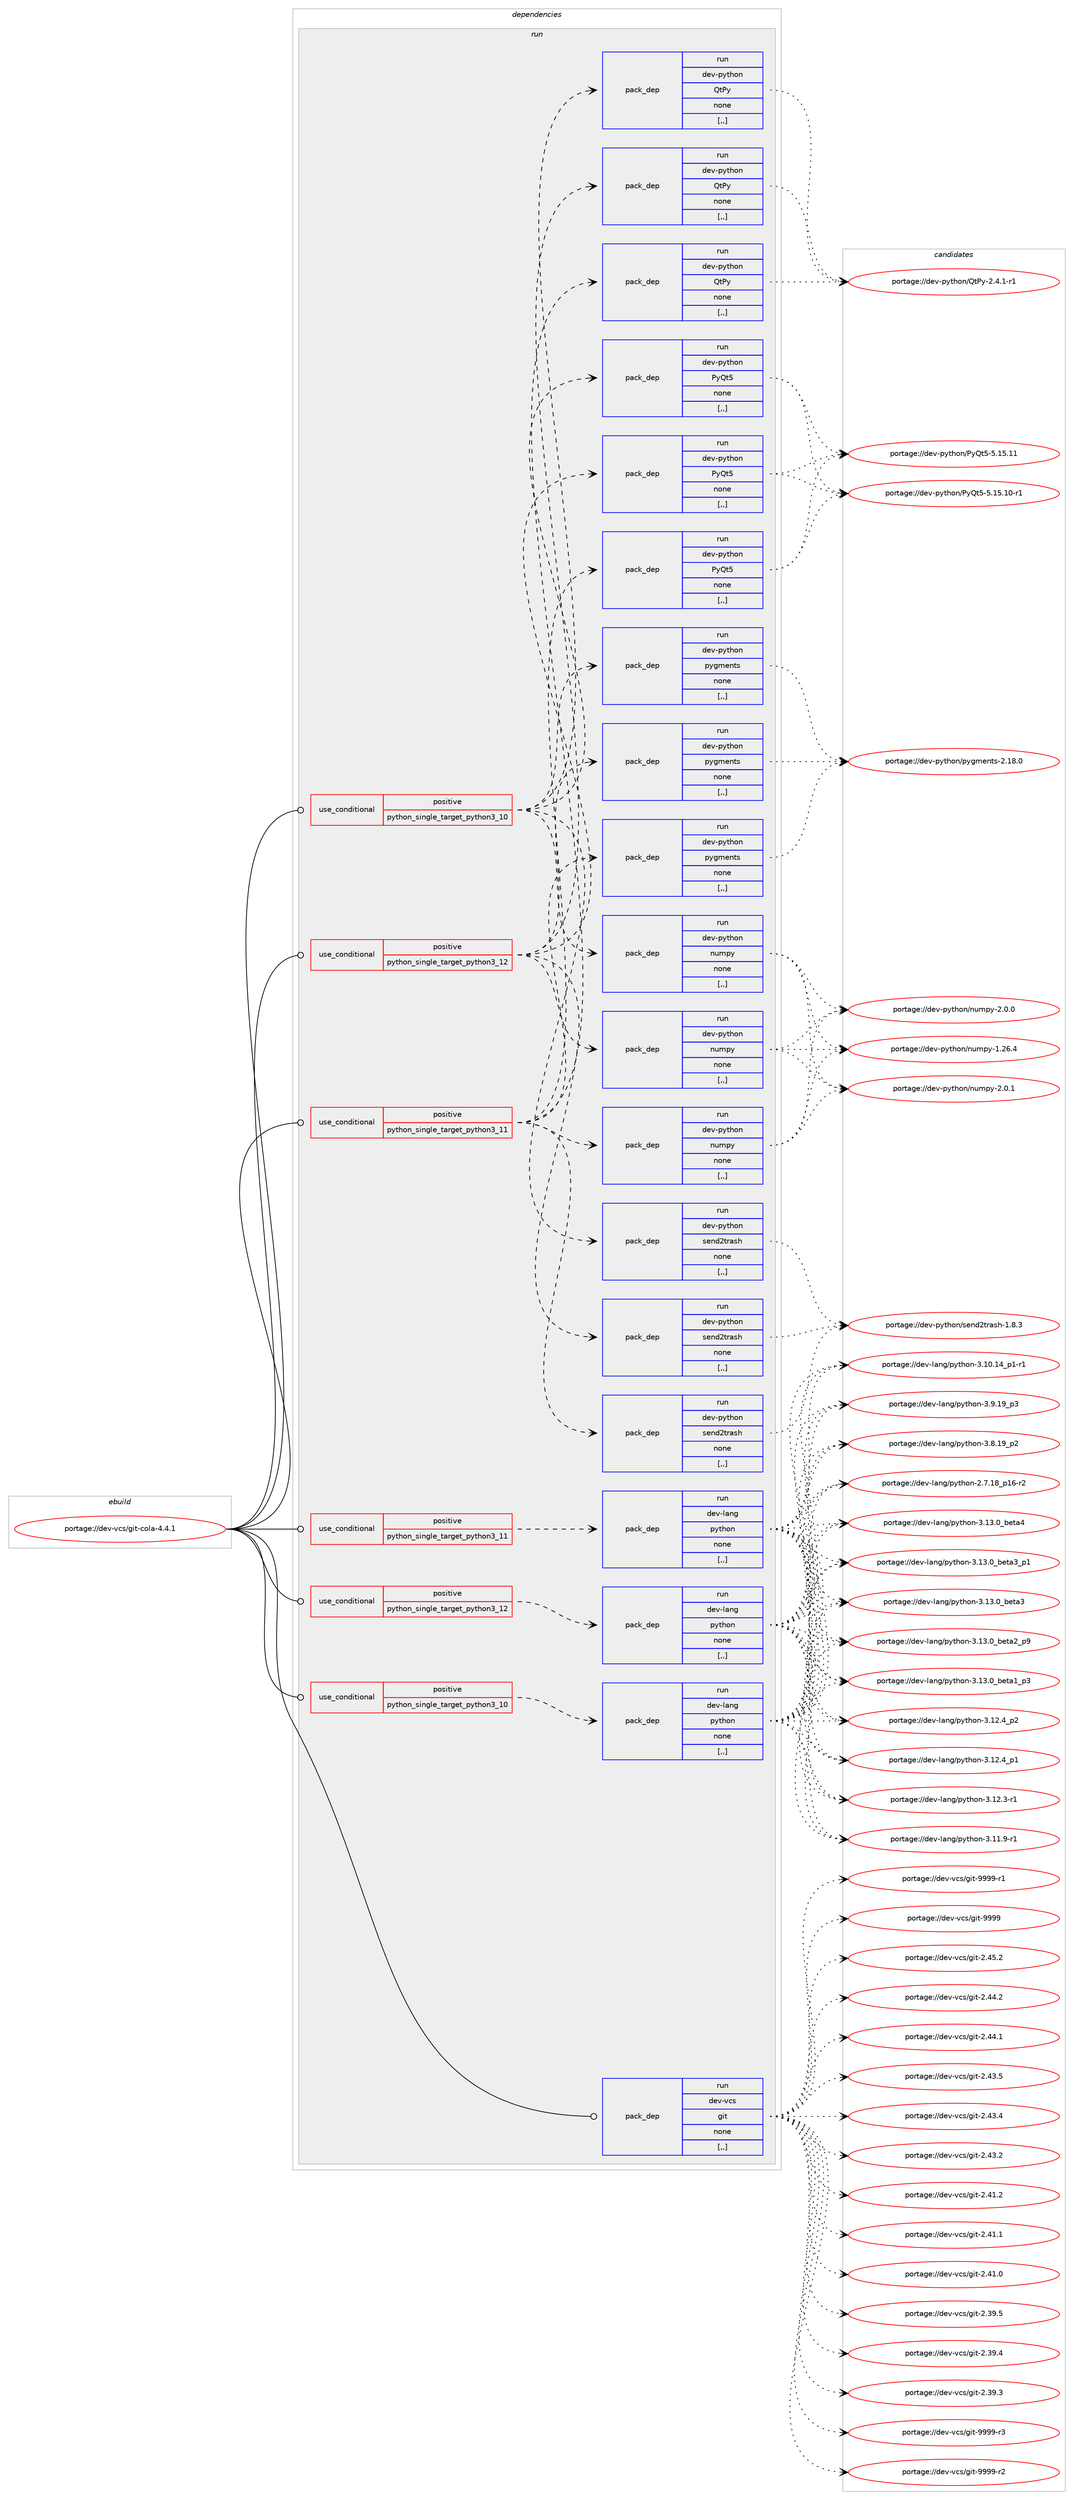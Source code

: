 digraph prolog {

# *************
# Graph options
# *************

newrank=true;
concentrate=true;
compound=true;
graph [rankdir=LR,fontname=Helvetica,fontsize=10,ranksep=1.5];#, ranksep=2.5, nodesep=0.2];
edge  [arrowhead=vee];
node  [fontname=Helvetica,fontsize=10];

# **********
# The ebuild
# **********

subgraph cluster_leftcol {
color=gray;
label=<<i>ebuild</i>>;
id [label="portage://dev-vcs/git-cola-4.4.1", color=red, width=4, href="../dev-vcs/git-cola-4.4.1.svg"];
}

# ****************
# The dependencies
# ****************

subgraph cluster_midcol {
color=gray;
label=<<i>dependencies</i>>;
subgraph cluster_compile {
fillcolor="#eeeeee";
style=filled;
label=<<i>compile</i>>;
}
subgraph cluster_compileandrun {
fillcolor="#eeeeee";
style=filled;
label=<<i>compile and run</i>>;
}
subgraph cluster_run {
fillcolor="#eeeeee";
style=filled;
label=<<i>run</i>>;
subgraph cond62455 {
dependency222089 [label=<<TABLE BORDER="0" CELLBORDER="1" CELLSPACING="0" CELLPADDING="4"><TR><TD ROWSPAN="3" CELLPADDING="10">use_conditional</TD></TR><TR><TD>positive</TD></TR><TR><TD>python_single_target_python3_10</TD></TR></TABLE>>, shape=none, color=red];
subgraph pack158172 {
dependency222090 [label=<<TABLE BORDER="0" CELLBORDER="1" CELLSPACING="0" CELLPADDING="4" WIDTH="220"><TR><TD ROWSPAN="6" CELLPADDING="30">pack_dep</TD></TR><TR><TD WIDTH="110">run</TD></TR><TR><TD>dev-lang</TD></TR><TR><TD>python</TD></TR><TR><TD>none</TD></TR><TR><TD>[,,]</TD></TR></TABLE>>, shape=none, color=blue];
}
dependency222089:e -> dependency222090:w [weight=20,style="dashed",arrowhead="vee"];
}
id:e -> dependency222089:w [weight=20,style="solid",arrowhead="odot"];
subgraph cond62456 {
dependency222091 [label=<<TABLE BORDER="0" CELLBORDER="1" CELLSPACING="0" CELLPADDING="4"><TR><TD ROWSPAN="3" CELLPADDING="10">use_conditional</TD></TR><TR><TD>positive</TD></TR><TR><TD>python_single_target_python3_10</TD></TR></TABLE>>, shape=none, color=red];
subgraph pack158173 {
dependency222092 [label=<<TABLE BORDER="0" CELLBORDER="1" CELLSPACING="0" CELLPADDING="4" WIDTH="220"><TR><TD ROWSPAN="6" CELLPADDING="30">pack_dep</TD></TR><TR><TD WIDTH="110">run</TD></TR><TR><TD>dev-python</TD></TR><TR><TD>numpy</TD></TR><TR><TD>none</TD></TR><TR><TD>[,,]</TD></TR></TABLE>>, shape=none, color=blue];
}
dependency222091:e -> dependency222092:w [weight=20,style="dashed",arrowhead="vee"];
subgraph pack158174 {
dependency222093 [label=<<TABLE BORDER="0" CELLBORDER="1" CELLSPACING="0" CELLPADDING="4" WIDTH="220"><TR><TD ROWSPAN="6" CELLPADDING="30">pack_dep</TD></TR><TR><TD WIDTH="110">run</TD></TR><TR><TD>dev-python</TD></TR><TR><TD>pygments</TD></TR><TR><TD>none</TD></TR><TR><TD>[,,]</TD></TR></TABLE>>, shape=none, color=blue];
}
dependency222091:e -> dependency222093:w [weight=20,style="dashed",arrowhead="vee"];
subgraph pack158175 {
dependency222094 [label=<<TABLE BORDER="0" CELLBORDER="1" CELLSPACING="0" CELLPADDING="4" WIDTH="220"><TR><TD ROWSPAN="6" CELLPADDING="30">pack_dep</TD></TR><TR><TD WIDTH="110">run</TD></TR><TR><TD>dev-python</TD></TR><TR><TD>PyQt5</TD></TR><TR><TD>none</TD></TR><TR><TD>[,,]</TD></TR></TABLE>>, shape=none, color=blue];
}
dependency222091:e -> dependency222094:w [weight=20,style="dashed",arrowhead="vee"];
subgraph pack158176 {
dependency222095 [label=<<TABLE BORDER="0" CELLBORDER="1" CELLSPACING="0" CELLPADDING="4" WIDTH="220"><TR><TD ROWSPAN="6" CELLPADDING="30">pack_dep</TD></TR><TR><TD WIDTH="110">run</TD></TR><TR><TD>dev-python</TD></TR><TR><TD>QtPy</TD></TR><TR><TD>none</TD></TR><TR><TD>[,,]</TD></TR></TABLE>>, shape=none, color=blue];
}
dependency222091:e -> dependency222095:w [weight=20,style="dashed",arrowhead="vee"];
subgraph pack158177 {
dependency222096 [label=<<TABLE BORDER="0" CELLBORDER="1" CELLSPACING="0" CELLPADDING="4" WIDTH="220"><TR><TD ROWSPAN="6" CELLPADDING="30">pack_dep</TD></TR><TR><TD WIDTH="110">run</TD></TR><TR><TD>dev-python</TD></TR><TR><TD>send2trash</TD></TR><TR><TD>none</TD></TR><TR><TD>[,,]</TD></TR></TABLE>>, shape=none, color=blue];
}
dependency222091:e -> dependency222096:w [weight=20,style="dashed",arrowhead="vee"];
}
id:e -> dependency222091:w [weight=20,style="solid",arrowhead="odot"];
subgraph cond62457 {
dependency222097 [label=<<TABLE BORDER="0" CELLBORDER="1" CELLSPACING="0" CELLPADDING="4"><TR><TD ROWSPAN="3" CELLPADDING="10">use_conditional</TD></TR><TR><TD>positive</TD></TR><TR><TD>python_single_target_python3_11</TD></TR></TABLE>>, shape=none, color=red];
subgraph pack158178 {
dependency222098 [label=<<TABLE BORDER="0" CELLBORDER="1" CELLSPACING="0" CELLPADDING="4" WIDTH="220"><TR><TD ROWSPAN="6" CELLPADDING="30">pack_dep</TD></TR><TR><TD WIDTH="110">run</TD></TR><TR><TD>dev-lang</TD></TR><TR><TD>python</TD></TR><TR><TD>none</TD></TR><TR><TD>[,,]</TD></TR></TABLE>>, shape=none, color=blue];
}
dependency222097:e -> dependency222098:w [weight=20,style="dashed",arrowhead="vee"];
}
id:e -> dependency222097:w [weight=20,style="solid",arrowhead="odot"];
subgraph cond62458 {
dependency222099 [label=<<TABLE BORDER="0" CELLBORDER="1" CELLSPACING="0" CELLPADDING="4"><TR><TD ROWSPAN="3" CELLPADDING="10">use_conditional</TD></TR><TR><TD>positive</TD></TR><TR><TD>python_single_target_python3_11</TD></TR></TABLE>>, shape=none, color=red];
subgraph pack158179 {
dependency222100 [label=<<TABLE BORDER="0" CELLBORDER="1" CELLSPACING="0" CELLPADDING="4" WIDTH="220"><TR><TD ROWSPAN="6" CELLPADDING="30">pack_dep</TD></TR><TR><TD WIDTH="110">run</TD></TR><TR><TD>dev-python</TD></TR><TR><TD>numpy</TD></TR><TR><TD>none</TD></TR><TR><TD>[,,]</TD></TR></TABLE>>, shape=none, color=blue];
}
dependency222099:e -> dependency222100:w [weight=20,style="dashed",arrowhead="vee"];
subgraph pack158180 {
dependency222101 [label=<<TABLE BORDER="0" CELLBORDER="1" CELLSPACING="0" CELLPADDING="4" WIDTH="220"><TR><TD ROWSPAN="6" CELLPADDING="30">pack_dep</TD></TR><TR><TD WIDTH="110">run</TD></TR><TR><TD>dev-python</TD></TR><TR><TD>pygments</TD></TR><TR><TD>none</TD></TR><TR><TD>[,,]</TD></TR></TABLE>>, shape=none, color=blue];
}
dependency222099:e -> dependency222101:w [weight=20,style="dashed",arrowhead="vee"];
subgraph pack158181 {
dependency222102 [label=<<TABLE BORDER="0" CELLBORDER="1" CELLSPACING="0" CELLPADDING="4" WIDTH="220"><TR><TD ROWSPAN="6" CELLPADDING="30">pack_dep</TD></TR><TR><TD WIDTH="110">run</TD></TR><TR><TD>dev-python</TD></TR><TR><TD>PyQt5</TD></TR><TR><TD>none</TD></TR><TR><TD>[,,]</TD></TR></TABLE>>, shape=none, color=blue];
}
dependency222099:e -> dependency222102:w [weight=20,style="dashed",arrowhead="vee"];
subgraph pack158182 {
dependency222103 [label=<<TABLE BORDER="0" CELLBORDER="1" CELLSPACING="0" CELLPADDING="4" WIDTH="220"><TR><TD ROWSPAN="6" CELLPADDING="30">pack_dep</TD></TR><TR><TD WIDTH="110">run</TD></TR><TR><TD>dev-python</TD></TR><TR><TD>QtPy</TD></TR><TR><TD>none</TD></TR><TR><TD>[,,]</TD></TR></TABLE>>, shape=none, color=blue];
}
dependency222099:e -> dependency222103:w [weight=20,style="dashed",arrowhead="vee"];
subgraph pack158183 {
dependency222104 [label=<<TABLE BORDER="0" CELLBORDER="1" CELLSPACING="0" CELLPADDING="4" WIDTH="220"><TR><TD ROWSPAN="6" CELLPADDING="30">pack_dep</TD></TR><TR><TD WIDTH="110">run</TD></TR><TR><TD>dev-python</TD></TR><TR><TD>send2trash</TD></TR><TR><TD>none</TD></TR><TR><TD>[,,]</TD></TR></TABLE>>, shape=none, color=blue];
}
dependency222099:e -> dependency222104:w [weight=20,style="dashed",arrowhead="vee"];
}
id:e -> dependency222099:w [weight=20,style="solid",arrowhead="odot"];
subgraph cond62459 {
dependency222105 [label=<<TABLE BORDER="0" CELLBORDER="1" CELLSPACING="0" CELLPADDING="4"><TR><TD ROWSPAN="3" CELLPADDING="10">use_conditional</TD></TR><TR><TD>positive</TD></TR><TR><TD>python_single_target_python3_12</TD></TR></TABLE>>, shape=none, color=red];
subgraph pack158184 {
dependency222106 [label=<<TABLE BORDER="0" CELLBORDER="1" CELLSPACING="0" CELLPADDING="4" WIDTH="220"><TR><TD ROWSPAN="6" CELLPADDING="30">pack_dep</TD></TR><TR><TD WIDTH="110">run</TD></TR><TR><TD>dev-lang</TD></TR><TR><TD>python</TD></TR><TR><TD>none</TD></TR><TR><TD>[,,]</TD></TR></TABLE>>, shape=none, color=blue];
}
dependency222105:e -> dependency222106:w [weight=20,style="dashed",arrowhead="vee"];
}
id:e -> dependency222105:w [weight=20,style="solid",arrowhead="odot"];
subgraph cond62460 {
dependency222107 [label=<<TABLE BORDER="0" CELLBORDER="1" CELLSPACING="0" CELLPADDING="4"><TR><TD ROWSPAN="3" CELLPADDING="10">use_conditional</TD></TR><TR><TD>positive</TD></TR><TR><TD>python_single_target_python3_12</TD></TR></TABLE>>, shape=none, color=red];
subgraph pack158185 {
dependency222108 [label=<<TABLE BORDER="0" CELLBORDER="1" CELLSPACING="0" CELLPADDING="4" WIDTH="220"><TR><TD ROWSPAN="6" CELLPADDING="30">pack_dep</TD></TR><TR><TD WIDTH="110">run</TD></TR><TR><TD>dev-python</TD></TR><TR><TD>numpy</TD></TR><TR><TD>none</TD></TR><TR><TD>[,,]</TD></TR></TABLE>>, shape=none, color=blue];
}
dependency222107:e -> dependency222108:w [weight=20,style="dashed",arrowhead="vee"];
subgraph pack158186 {
dependency222109 [label=<<TABLE BORDER="0" CELLBORDER="1" CELLSPACING="0" CELLPADDING="4" WIDTH="220"><TR><TD ROWSPAN="6" CELLPADDING="30">pack_dep</TD></TR><TR><TD WIDTH="110">run</TD></TR><TR><TD>dev-python</TD></TR><TR><TD>pygments</TD></TR><TR><TD>none</TD></TR><TR><TD>[,,]</TD></TR></TABLE>>, shape=none, color=blue];
}
dependency222107:e -> dependency222109:w [weight=20,style="dashed",arrowhead="vee"];
subgraph pack158187 {
dependency222110 [label=<<TABLE BORDER="0" CELLBORDER="1" CELLSPACING="0" CELLPADDING="4" WIDTH="220"><TR><TD ROWSPAN="6" CELLPADDING="30">pack_dep</TD></TR><TR><TD WIDTH="110">run</TD></TR><TR><TD>dev-python</TD></TR><TR><TD>PyQt5</TD></TR><TR><TD>none</TD></TR><TR><TD>[,,]</TD></TR></TABLE>>, shape=none, color=blue];
}
dependency222107:e -> dependency222110:w [weight=20,style="dashed",arrowhead="vee"];
subgraph pack158188 {
dependency222111 [label=<<TABLE BORDER="0" CELLBORDER="1" CELLSPACING="0" CELLPADDING="4" WIDTH="220"><TR><TD ROWSPAN="6" CELLPADDING="30">pack_dep</TD></TR><TR><TD WIDTH="110">run</TD></TR><TR><TD>dev-python</TD></TR><TR><TD>QtPy</TD></TR><TR><TD>none</TD></TR><TR><TD>[,,]</TD></TR></TABLE>>, shape=none, color=blue];
}
dependency222107:e -> dependency222111:w [weight=20,style="dashed",arrowhead="vee"];
subgraph pack158189 {
dependency222112 [label=<<TABLE BORDER="0" CELLBORDER="1" CELLSPACING="0" CELLPADDING="4" WIDTH="220"><TR><TD ROWSPAN="6" CELLPADDING="30">pack_dep</TD></TR><TR><TD WIDTH="110">run</TD></TR><TR><TD>dev-python</TD></TR><TR><TD>send2trash</TD></TR><TR><TD>none</TD></TR><TR><TD>[,,]</TD></TR></TABLE>>, shape=none, color=blue];
}
dependency222107:e -> dependency222112:w [weight=20,style="dashed",arrowhead="vee"];
}
id:e -> dependency222107:w [weight=20,style="solid",arrowhead="odot"];
subgraph pack158190 {
dependency222113 [label=<<TABLE BORDER="0" CELLBORDER="1" CELLSPACING="0" CELLPADDING="4" WIDTH="220"><TR><TD ROWSPAN="6" CELLPADDING="30">pack_dep</TD></TR><TR><TD WIDTH="110">run</TD></TR><TR><TD>dev-vcs</TD></TR><TR><TD>git</TD></TR><TR><TD>none</TD></TR><TR><TD>[,,]</TD></TR></TABLE>>, shape=none, color=blue];
}
id:e -> dependency222113:w [weight=20,style="solid",arrowhead="odot"];
}
}

# **************
# The candidates
# **************

subgraph cluster_choices {
rank=same;
color=gray;
label=<<i>candidates</i>>;

subgraph choice158172 {
color=black;
nodesep=1;
choice1001011184510897110103471121211161041111104551464951464895981011169752 [label="portage://dev-lang/python-3.13.0_beta4", color=red, width=4,href="../dev-lang/python-3.13.0_beta4.svg"];
choice10010111845108971101034711212111610411111045514649514648959810111697519511249 [label="portage://dev-lang/python-3.13.0_beta3_p1", color=red, width=4,href="../dev-lang/python-3.13.0_beta3_p1.svg"];
choice1001011184510897110103471121211161041111104551464951464895981011169751 [label="portage://dev-lang/python-3.13.0_beta3", color=red, width=4,href="../dev-lang/python-3.13.0_beta3.svg"];
choice10010111845108971101034711212111610411111045514649514648959810111697509511257 [label="portage://dev-lang/python-3.13.0_beta2_p9", color=red, width=4,href="../dev-lang/python-3.13.0_beta2_p9.svg"];
choice10010111845108971101034711212111610411111045514649514648959810111697499511251 [label="portage://dev-lang/python-3.13.0_beta1_p3", color=red, width=4,href="../dev-lang/python-3.13.0_beta1_p3.svg"];
choice100101118451089711010347112121116104111110455146495046529511250 [label="portage://dev-lang/python-3.12.4_p2", color=red, width=4,href="../dev-lang/python-3.12.4_p2.svg"];
choice100101118451089711010347112121116104111110455146495046529511249 [label="portage://dev-lang/python-3.12.4_p1", color=red, width=4,href="../dev-lang/python-3.12.4_p1.svg"];
choice100101118451089711010347112121116104111110455146495046514511449 [label="portage://dev-lang/python-3.12.3-r1", color=red, width=4,href="../dev-lang/python-3.12.3-r1.svg"];
choice100101118451089711010347112121116104111110455146494946574511449 [label="portage://dev-lang/python-3.11.9-r1", color=red, width=4,href="../dev-lang/python-3.11.9-r1.svg"];
choice100101118451089711010347112121116104111110455146494846495295112494511449 [label="portage://dev-lang/python-3.10.14_p1-r1", color=red, width=4,href="../dev-lang/python-3.10.14_p1-r1.svg"];
choice100101118451089711010347112121116104111110455146574649579511251 [label="portage://dev-lang/python-3.9.19_p3", color=red, width=4,href="../dev-lang/python-3.9.19_p3.svg"];
choice100101118451089711010347112121116104111110455146564649579511250 [label="portage://dev-lang/python-3.8.19_p2", color=red, width=4,href="../dev-lang/python-3.8.19_p2.svg"];
choice100101118451089711010347112121116104111110455046554649569511249544511450 [label="portage://dev-lang/python-2.7.18_p16-r2", color=red, width=4,href="../dev-lang/python-2.7.18_p16-r2.svg"];
dependency222090:e -> choice1001011184510897110103471121211161041111104551464951464895981011169752:w [style=dotted,weight="100"];
dependency222090:e -> choice10010111845108971101034711212111610411111045514649514648959810111697519511249:w [style=dotted,weight="100"];
dependency222090:e -> choice1001011184510897110103471121211161041111104551464951464895981011169751:w [style=dotted,weight="100"];
dependency222090:e -> choice10010111845108971101034711212111610411111045514649514648959810111697509511257:w [style=dotted,weight="100"];
dependency222090:e -> choice10010111845108971101034711212111610411111045514649514648959810111697499511251:w [style=dotted,weight="100"];
dependency222090:e -> choice100101118451089711010347112121116104111110455146495046529511250:w [style=dotted,weight="100"];
dependency222090:e -> choice100101118451089711010347112121116104111110455146495046529511249:w [style=dotted,weight="100"];
dependency222090:e -> choice100101118451089711010347112121116104111110455146495046514511449:w [style=dotted,weight="100"];
dependency222090:e -> choice100101118451089711010347112121116104111110455146494946574511449:w [style=dotted,weight="100"];
dependency222090:e -> choice100101118451089711010347112121116104111110455146494846495295112494511449:w [style=dotted,weight="100"];
dependency222090:e -> choice100101118451089711010347112121116104111110455146574649579511251:w [style=dotted,weight="100"];
dependency222090:e -> choice100101118451089711010347112121116104111110455146564649579511250:w [style=dotted,weight="100"];
dependency222090:e -> choice100101118451089711010347112121116104111110455046554649569511249544511450:w [style=dotted,weight="100"];
}
subgraph choice158173 {
color=black;
nodesep=1;
choice1001011184511212111610411111047110117109112121455046484649 [label="portage://dev-python/numpy-2.0.1", color=red, width=4,href="../dev-python/numpy-2.0.1.svg"];
choice1001011184511212111610411111047110117109112121455046484648 [label="portage://dev-python/numpy-2.0.0", color=red, width=4,href="../dev-python/numpy-2.0.0.svg"];
choice100101118451121211161041111104711011710911212145494650544652 [label="portage://dev-python/numpy-1.26.4", color=red, width=4,href="../dev-python/numpy-1.26.4.svg"];
dependency222092:e -> choice1001011184511212111610411111047110117109112121455046484649:w [style=dotted,weight="100"];
dependency222092:e -> choice1001011184511212111610411111047110117109112121455046484648:w [style=dotted,weight="100"];
dependency222092:e -> choice100101118451121211161041111104711011710911212145494650544652:w [style=dotted,weight="100"];
}
subgraph choice158174 {
color=black;
nodesep=1;
choice100101118451121211161041111104711212110310910111011611545504649564648 [label="portage://dev-python/pygments-2.18.0", color=red, width=4,href="../dev-python/pygments-2.18.0.svg"];
dependency222093:e -> choice100101118451121211161041111104711212110310910111011611545504649564648:w [style=dotted,weight="100"];
}
subgraph choice158175 {
color=black;
nodesep=1;
choice10010111845112121116104111110478012181116534553464953464949 [label="portage://dev-python/PyQt5-5.15.11", color=red, width=4,href="../dev-python/PyQt5-5.15.11.svg"];
choice100101118451121211161041111104780121811165345534649534649484511449 [label="portage://dev-python/PyQt5-5.15.10-r1", color=red, width=4,href="../dev-python/PyQt5-5.15.10-r1.svg"];
dependency222094:e -> choice10010111845112121116104111110478012181116534553464953464949:w [style=dotted,weight="100"];
dependency222094:e -> choice100101118451121211161041111104780121811165345534649534649484511449:w [style=dotted,weight="100"];
}
subgraph choice158176 {
color=black;
nodesep=1;
choice100101118451121211161041111104781116801214550465246494511449 [label="portage://dev-python/QtPy-2.4.1-r1", color=red, width=4,href="../dev-python/QtPy-2.4.1-r1.svg"];
dependency222095:e -> choice100101118451121211161041111104781116801214550465246494511449:w [style=dotted,weight="100"];
}
subgraph choice158177 {
color=black;
nodesep=1;
choice10010111845112121116104111110471151011101005011611497115104454946564651 [label="portage://dev-python/send2trash-1.8.3", color=red, width=4,href="../dev-python/send2trash-1.8.3.svg"];
dependency222096:e -> choice10010111845112121116104111110471151011101005011611497115104454946564651:w [style=dotted,weight="100"];
}
subgraph choice158178 {
color=black;
nodesep=1;
choice1001011184510897110103471121211161041111104551464951464895981011169752 [label="portage://dev-lang/python-3.13.0_beta4", color=red, width=4,href="../dev-lang/python-3.13.0_beta4.svg"];
choice10010111845108971101034711212111610411111045514649514648959810111697519511249 [label="portage://dev-lang/python-3.13.0_beta3_p1", color=red, width=4,href="../dev-lang/python-3.13.0_beta3_p1.svg"];
choice1001011184510897110103471121211161041111104551464951464895981011169751 [label="portage://dev-lang/python-3.13.0_beta3", color=red, width=4,href="../dev-lang/python-3.13.0_beta3.svg"];
choice10010111845108971101034711212111610411111045514649514648959810111697509511257 [label="portage://dev-lang/python-3.13.0_beta2_p9", color=red, width=4,href="../dev-lang/python-3.13.0_beta2_p9.svg"];
choice10010111845108971101034711212111610411111045514649514648959810111697499511251 [label="portage://dev-lang/python-3.13.0_beta1_p3", color=red, width=4,href="../dev-lang/python-3.13.0_beta1_p3.svg"];
choice100101118451089711010347112121116104111110455146495046529511250 [label="portage://dev-lang/python-3.12.4_p2", color=red, width=4,href="../dev-lang/python-3.12.4_p2.svg"];
choice100101118451089711010347112121116104111110455146495046529511249 [label="portage://dev-lang/python-3.12.4_p1", color=red, width=4,href="../dev-lang/python-3.12.4_p1.svg"];
choice100101118451089711010347112121116104111110455146495046514511449 [label="portage://dev-lang/python-3.12.3-r1", color=red, width=4,href="../dev-lang/python-3.12.3-r1.svg"];
choice100101118451089711010347112121116104111110455146494946574511449 [label="portage://dev-lang/python-3.11.9-r1", color=red, width=4,href="../dev-lang/python-3.11.9-r1.svg"];
choice100101118451089711010347112121116104111110455146494846495295112494511449 [label="portage://dev-lang/python-3.10.14_p1-r1", color=red, width=4,href="../dev-lang/python-3.10.14_p1-r1.svg"];
choice100101118451089711010347112121116104111110455146574649579511251 [label="portage://dev-lang/python-3.9.19_p3", color=red, width=4,href="../dev-lang/python-3.9.19_p3.svg"];
choice100101118451089711010347112121116104111110455146564649579511250 [label="portage://dev-lang/python-3.8.19_p2", color=red, width=4,href="../dev-lang/python-3.8.19_p2.svg"];
choice100101118451089711010347112121116104111110455046554649569511249544511450 [label="portage://dev-lang/python-2.7.18_p16-r2", color=red, width=4,href="../dev-lang/python-2.7.18_p16-r2.svg"];
dependency222098:e -> choice1001011184510897110103471121211161041111104551464951464895981011169752:w [style=dotted,weight="100"];
dependency222098:e -> choice10010111845108971101034711212111610411111045514649514648959810111697519511249:w [style=dotted,weight="100"];
dependency222098:e -> choice1001011184510897110103471121211161041111104551464951464895981011169751:w [style=dotted,weight="100"];
dependency222098:e -> choice10010111845108971101034711212111610411111045514649514648959810111697509511257:w [style=dotted,weight="100"];
dependency222098:e -> choice10010111845108971101034711212111610411111045514649514648959810111697499511251:w [style=dotted,weight="100"];
dependency222098:e -> choice100101118451089711010347112121116104111110455146495046529511250:w [style=dotted,weight="100"];
dependency222098:e -> choice100101118451089711010347112121116104111110455146495046529511249:w [style=dotted,weight="100"];
dependency222098:e -> choice100101118451089711010347112121116104111110455146495046514511449:w [style=dotted,weight="100"];
dependency222098:e -> choice100101118451089711010347112121116104111110455146494946574511449:w [style=dotted,weight="100"];
dependency222098:e -> choice100101118451089711010347112121116104111110455146494846495295112494511449:w [style=dotted,weight="100"];
dependency222098:e -> choice100101118451089711010347112121116104111110455146574649579511251:w [style=dotted,weight="100"];
dependency222098:e -> choice100101118451089711010347112121116104111110455146564649579511250:w [style=dotted,weight="100"];
dependency222098:e -> choice100101118451089711010347112121116104111110455046554649569511249544511450:w [style=dotted,weight="100"];
}
subgraph choice158179 {
color=black;
nodesep=1;
choice1001011184511212111610411111047110117109112121455046484649 [label="portage://dev-python/numpy-2.0.1", color=red, width=4,href="../dev-python/numpy-2.0.1.svg"];
choice1001011184511212111610411111047110117109112121455046484648 [label="portage://dev-python/numpy-2.0.0", color=red, width=4,href="../dev-python/numpy-2.0.0.svg"];
choice100101118451121211161041111104711011710911212145494650544652 [label="portage://dev-python/numpy-1.26.4", color=red, width=4,href="../dev-python/numpy-1.26.4.svg"];
dependency222100:e -> choice1001011184511212111610411111047110117109112121455046484649:w [style=dotted,weight="100"];
dependency222100:e -> choice1001011184511212111610411111047110117109112121455046484648:w [style=dotted,weight="100"];
dependency222100:e -> choice100101118451121211161041111104711011710911212145494650544652:w [style=dotted,weight="100"];
}
subgraph choice158180 {
color=black;
nodesep=1;
choice100101118451121211161041111104711212110310910111011611545504649564648 [label="portage://dev-python/pygments-2.18.0", color=red, width=4,href="../dev-python/pygments-2.18.0.svg"];
dependency222101:e -> choice100101118451121211161041111104711212110310910111011611545504649564648:w [style=dotted,weight="100"];
}
subgraph choice158181 {
color=black;
nodesep=1;
choice10010111845112121116104111110478012181116534553464953464949 [label="portage://dev-python/PyQt5-5.15.11", color=red, width=4,href="../dev-python/PyQt5-5.15.11.svg"];
choice100101118451121211161041111104780121811165345534649534649484511449 [label="portage://dev-python/PyQt5-5.15.10-r1", color=red, width=4,href="../dev-python/PyQt5-5.15.10-r1.svg"];
dependency222102:e -> choice10010111845112121116104111110478012181116534553464953464949:w [style=dotted,weight="100"];
dependency222102:e -> choice100101118451121211161041111104780121811165345534649534649484511449:w [style=dotted,weight="100"];
}
subgraph choice158182 {
color=black;
nodesep=1;
choice100101118451121211161041111104781116801214550465246494511449 [label="portage://dev-python/QtPy-2.4.1-r1", color=red, width=4,href="../dev-python/QtPy-2.4.1-r1.svg"];
dependency222103:e -> choice100101118451121211161041111104781116801214550465246494511449:w [style=dotted,weight="100"];
}
subgraph choice158183 {
color=black;
nodesep=1;
choice10010111845112121116104111110471151011101005011611497115104454946564651 [label="portage://dev-python/send2trash-1.8.3", color=red, width=4,href="../dev-python/send2trash-1.8.3.svg"];
dependency222104:e -> choice10010111845112121116104111110471151011101005011611497115104454946564651:w [style=dotted,weight="100"];
}
subgraph choice158184 {
color=black;
nodesep=1;
choice1001011184510897110103471121211161041111104551464951464895981011169752 [label="portage://dev-lang/python-3.13.0_beta4", color=red, width=4,href="../dev-lang/python-3.13.0_beta4.svg"];
choice10010111845108971101034711212111610411111045514649514648959810111697519511249 [label="portage://dev-lang/python-3.13.0_beta3_p1", color=red, width=4,href="../dev-lang/python-3.13.0_beta3_p1.svg"];
choice1001011184510897110103471121211161041111104551464951464895981011169751 [label="portage://dev-lang/python-3.13.0_beta3", color=red, width=4,href="../dev-lang/python-3.13.0_beta3.svg"];
choice10010111845108971101034711212111610411111045514649514648959810111697509511257 [label="portage://dev-lang/python-3.13.0_beta2_p9", color=red, width=4,href="../dev-lang/python-3.13.0_beta2_p9.svg"];
choice10010111845108971101034711212111610411111045514649514648959810111697499511251 [label="portage://dev-lang/python-3.13.0_beta1_p3", color=red, width=4,href="../dev-lang/python-3.13.0_beta1_p3.svg"];
choice100101118451089711010347112121116104111110455146495046529511250 [label="portage://dev-lang/python-3.12.4_p2", color=red, width=4,href="../dev-lang/python-3.12.4_p2.svg"];
choice100101118451089711010347112121116104111110455146495046529511249 [label="portage://dev-lang/python-3.12.4_p1", color=red, width=4,href="../dev-lang/python-3.12.4_p1.svg"];
choice100101118451089711010347112121116104111110455146495046514511449 [label="portage://dev-lang/python-3.12.3-r1", color=red, width=4,href="../dev-lang/python-3.12.3-r1.svg"];
choice100101118451089711010347112121116104111110455146494946574511449 [label="portage://dev-lang/python-3.11.9-r1", color=red, width=4,href="../dev-lang/python-3.11.9-r1.svg"];
choice100101118451089711010347112121116104111110455146494846495295112494511449 [label="portage://dev-lang/python-3.10.14_p1-r1", color=red, width=4,href="../dev-lang/python-3.10.14_p1-r1.svg"];
choice100101118451089711010347112121116104111110455146574649579511251 [label="portage://dev-lang/python-3.9.19_p3", color=red, width=4,href="../dev-lang/python-3.9.19_p3.svg"];
choice100101118451089711010347112121116104111110455146564649579511250 [label="portage://dev-lang/python-3.8.19_p2", color=red, width=4,href="../dev-lang/python-3.8.19_p2.svg"];
choice100101118451089711010347112121116104111110455046554649569511249544511450 [label="portage://dev-lang/python-2.7.18_p16-r2", color=red, width=4,href="../dev-lang/python-2.7.18_p16-r2.svg"];
dependency222106:e -> choice1001011184510897110103471121211161041111104551464951464895981011169752:w [style=dotted,weight="100"];
dependency222106:e -> choice10010111845108971101034711212111610411111045514649514648959810111697519511249:w [style=dotted,weight="100"];
dependency222106:e -> choice1001011184510897110103471121211161041111104551464951464895981011169751:w [style=dotted,weight="100"];
dependency222106:e -> choice10010111845108971101034711212111610411111045514649514648959810111697509511257:w [style=dotted,weight="100"];
dependency222106:e -> choice10010111845108971101034711212111610411111045514649514648959810111697499511251:w [style=dotted,weight="100"];
dependency222106:e -> choice100101118451089711010347112121116104111110455146495046529511250:w [style=dotted,weight="100"];
dependency222106:e -> choice100101118451089711010347112121116104111110455146495046529511249:w [style=dotted,weight="100"];
dependency222106:e -> choice100101118451089711010347112121116104111110455146495046514511449:w [style=dotted,weight="100"];
dependency222106:e -> choice100101118451089711010347112121116104111110455146494946574511449:w [style=dotted,weight="100"];
dependency222106:e -> choice100101118451089711010347112121116104111110455146494846495295112494511449:w [style=dotted,weight="100"];
dependency222106:e -> choice100101118451089711010347112121116104111110455146574649579511251:w [style=dotted,weight="100"];
dependency222106:e -> choice100101118451089711010347112121116104111110455146564649579511250:w [style=dotted,weight="100"];
dependency222106:e -> choice100101118451089711010347112121116104111110455046554649569511249544511450:w [style=dotted,weight="100"];
}
subgraph choice158185 {
color=black;
nodesep=1;
choice1001011184511212111610411111047110117109112121455046484649 [label="portage://dev-python/numpy-2.0.1", color=red, width=4,href="../dev-python/numpy-2.0.1.svg"];
choice1001011184511212111610411111047110117109112121455046484648 [label="portage://dev-python/numpy-2.0.0", color=red, width=4,href="../dev-python/numpy-2.0.0.svg"];
choice100101118451121211161041111104711011710911212145494650544652 [label="portage://dev-python/numpy-1.26.4", color=red, width=4,href="../dev-python/numpy-1.26.4.svg"];
dependency222108:e -> choice1001011184511212111610411111047110117109112121455046484649:w [style=dotted,weight="100"];
dependency222108:e -> choice1001011184511212111610411111047110117109112121455046484648:w [style=dotted,weight="100"];
dependency222108:e -> choice100101118451121211161041111104711011710911212145494650544652:w [style=dotted,weight="100"];
}
subgraph choice158186 {
color=black;
nodesep=1;
choice100101118451121211161041111104711212110310910111011611545504649564648 [label="portage://dev-python/pygments-2.18.0", color=red, width=4,href="../dev-python/pygments-2.18.0.svg"];
dependency222109:e -> choice100101118451121211161041111104711212110310910111011611545504649564648:w [style=dotted,weight="100"];
}
subgraph choice158187 {
color=black;
nodesep=1;
choice10010111845112121116104111110478012181116534553464953464949 [label="portage://dev-python/PyQt5-5.15.11", color=red, width=4,href="../dev-python/PyQt5-5.15.11.svg"];
choice100101118451121211161041111104780121811165345534649534649484511449 [label="portage://dev-python/PyQt5-5.15.10-r1", color=red, width=4,href="../dev-python/PyQt5-5.15.10-r1.svg"];
dependency222110:e -> choice10010111845112121116104111110478012181116534553464953464949:w [style=dotted,weight="100"];
dependency222110:e -> choice100101118451121211161041111104780121811165345534649534649484511449:w [style=dotted,weight="100"];
}
subgraph choice158188 {
color=black;
nodesep=1;
choice100101118451121211161041111104781116801214550465246494511449 [label="portage://dev-python/QtPy-2.4.1-r1", color=red, width=4,href="../dev-python/QtPy-2.4.1-r1.svg"];
dependency222111:e -> choice100101118451121211161041111104781116801214550465246494511449:w [style=dotted,weight="100"];
}
subgraph choice158189 {
color=black;
nodesep=1;
choice10010111845112121116104111110471151011101005011611497115104454946564651 [label="portage://dev-python/send2trash-1.8.3", color=red, width=4,href="../dev-python/send2trash-1.8.3.svg"];
dependency222112:e -> choice10010111845112121116104111110471151011101005011611497115104454946564651:w [style=dotted,weight="100"];
}
subgraph choice158190 {
color=black;
nodesep=1;
choice10010111845118991154710310511645575757574511451 [label="portage://dev-vcs/git-9999-r3", color=red, width=4,href="../dev-vcs/git-9999-r3.svg"];
choice10010111845118991154710310511645575757574511450 [label="portage://dev-vcs/git-9999-r2", color=red, width=4,href="../dev-vcs/git-9999-r2.svg"];
choice10010111845118991154710310511645575757574511449 [label="portage://dev-vcs/git-9999-r1", color=red, width=4,href="../dev-vcs/git-9999-r1.svg"];
choice1001011184511899115471031051164557575757 [label="portage://dev-vcs/git-9999", color=red, width=4,href="../dev-vcs/git-9999.svg"];
choice10010111845118991154710310511645504652534650 [label="portage://dev-vcs/git-2.45.2", color=red, width=4,href="../dev-vcs/git-2.45.2.svg"];
choice10010111845118991154710310511645504652524650 [label="portage://dev-vcs/git-2.44.2", color=red, width=4,href="../dev-vcs/git-2.44.2.svg"];
choice10010111845118991154710310511645504652524649 [label="portage://dev-vcs/git-2.44.1", color=red, width=4,href="../dev-vcs/git-2.44.1.svg"];
choice10010111845118991154710310511645504652514653 [label="portage://dev-vcs/git-2.43.5", color=red, width=4,href="../dev-vcs/git-2.43.5.svg"];
choice10010111845118991154710310511645504652514652 [label="portage://dev-vcs/git-2.43.4", color=red, width=4,href="../dev-vcs/git-2.43.4.svg"];
choice10010111845118991154710310511645504652514650 [label="portage://dev-vcs/git-2.43.2", color=red, width=4,href="../dev-vcs/git-2.43.2.svg"];
choice10010111845118991154710310511645504652494650 [label="portage://dev-vcs/git-2.41.2", color=red, width=4,href="../dev-vcs/git-2.41.2.svg"];
choice10010111845118991154710310511645504652494649 [label="portage://dev-vcs/git-2.41.1", color=red, width=4,href="../dev-vcs/git-2.41.1.svg"];
choice10010111845118991154710310511645504652494648 [label="portage://dev-vcs/git-2.41.0", color=red, width=4,href="../dev-vcs/git-2.41.0.svg"];
choice10010111845118991154710310511645504651574653 [label="portage://dev-vcs/git-2.39.5", color=red, width=4,href="../dev-vcs/git-2.39.5.svg"];
choice10010111845118991154710310511645504651574652 [label="portage://dev-vcs/git-2.39.4", color=red, width=4,href="../dev-vcs/git-2.39.4.svg"];
choice10010111845118991154710310511645504651574651 [label="portage://dev-vcs/git-2.39.3", color=red, width=4,href="../dev-vcs/git-2.39.3.svg"];
dependency222113:e -> choice10010111845118991154710310511645575757574511451:w [style=dotted,weight="100"];
dependency222113:e -> choice10010111845118991154710310511645575757574511450:w [style=dotted,weight="100"];
dependency222113:e -> choice10010111845118991154710310511645575757574511449:w [style=dotted,weight="100"];
dependency222113:e -> choice1001011184511899115471031051164557575757:w [style=dotted,weight="100"];
dependency222113:e -> choice10010111845118991154710310511645504652534650:w [style=dotted,weight="100"];
dependency222113:e -> choice10010111845118991154710310511645504652524650:w [style=dotted,weight="100"];
dependency222113:e -> choice10010111845118991154710310511645504652524649:w [style=dotted,weight="100"];
dependency222113:e -> choice10010111845118991154710310511645504652514653:w [style=dotted,weight="100"];
dependency222113:e -> choice10010111845118991154710310511645504652514652:w [style=dotted,weight="100"];
dependency222113:e -> choice10010111845118991154710310511645504652514650:w [style=dotted,weight="100"];
dependency222113:e -> choice10010111845118991154710310511645504652494650:w [style=dotted,weight="100"];
dependency222113:e -> choice10010111845118991154710310511645504652494649:w [style=dotted,weight="100"];
dependency222113:e -> choice10010111845118991154710310511645504652494648:w [style=dotted,weight="100"];
dependency222113:e -> choice10010111845118991154710310511645504651574653:w [style=dotted,weight="100"];
dependency222113:e -> choice10010111845118991154710310511645504651574652:w [style=dotted,weight="100"];
dependency222113:e -> choice10010111845118991154710310511645504651574651:w [style=dotted,weight="100"];
}
}

}
